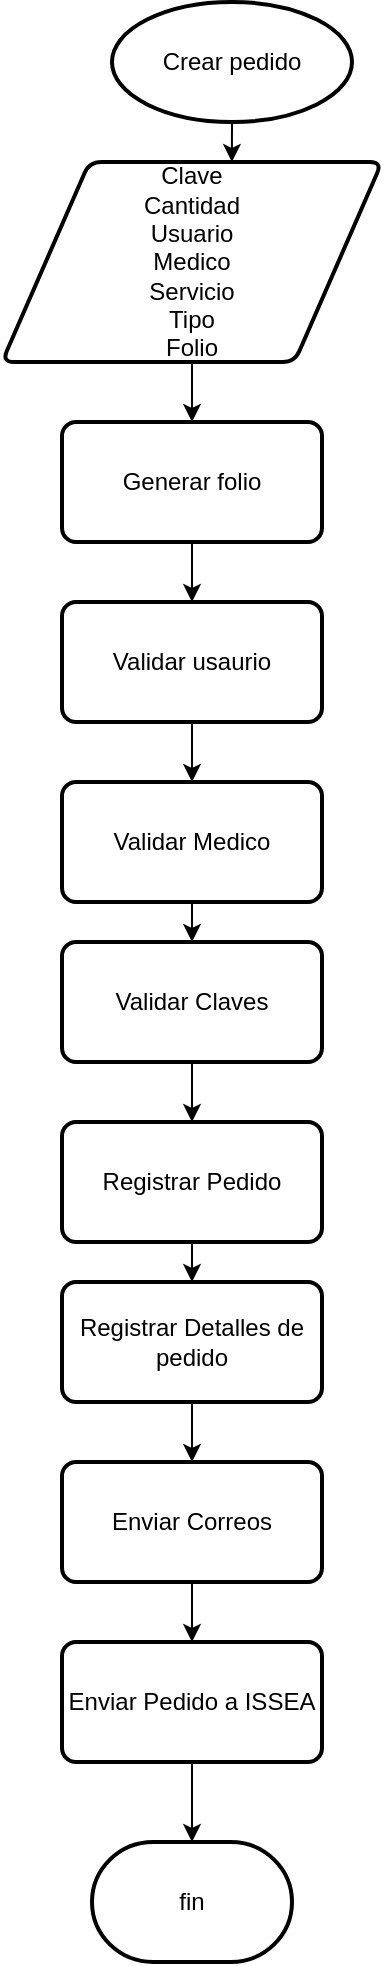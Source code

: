 <mxfile version="28.1.0">
  <diagram name="Página-1" id="6Ji3Ya0P_ZHnLbds0iXC">
    <mxGraphModel dx="1280" dy="528" grid="1" gridSize="10" guides="1" tooltips="1" connect="1" arrows="1" fold="1" page="1" pageScale="1" pageWidth="827" pageHeight="1169" math="0" shadow="0">
      <root>
        <mxCell id="0" />
        <mxCell id="1" parent="0" />
        <mxCell id="LkLkctP59NLOE8MsF7pP-1" value="Crear pedido" style="strokeWidth=2;html=1;shape=mxgraph.flowchart.start_2;whiteSpace=wrap;" vertex="1" parent="1">
          <mxGeometry x="100" y="40" width="120" height="60" as="geometry" />
        </mxCell>
        <mxCell id="LkLkctP59NLOE8MsF7pP-6" style="edgeStyle=orthogonalEdgeStyle;rounded=0;orthogonalLoop=1;jettySize=auto;html=1;exitX=0.5;exitY=1;exitDx=0;exitDy=0;" edge="1" parent="1" source="LkLkctP59NLOE8MsF7pP-2" target="LkLkctP59NLOE8MsF7pP-3">
          <mxGeometry relative="1" as="geometry" />
        </mxCell>
        <mxCell id="LkLkctP59NLOE8MsF7pP-2" value="Clave&lt;div&gt;&amp;nbsp;Cantidad&amp;nbsp;&lt;/div&gt;&lt;div&gt;Usuario&lt;/div&gt;&lt;div&gt;&amp;nbsp;Medico&amp;nbsp;&lt;/div&gt;&lt;div&gt;Servicio&lt;/div&gt;&lt;div&gt;Tipo&lt;/div&gt;&lt;div&gt;Folio&lt;/div&gt;" style="shape=parallelogram;html=1;strokeWidth=2;perimeter=parallelogramPerimeter;whiteSpace=wrap;rounded=1;arcSize=12;size=0.23;" vertex="1" parent="1">
          <mxGeometry x="45" y="120" width="190" height="100" as="geometry" />
        </mxCell>
        <mxCell id="LkLkctP59NLOE8MsF7pP-8" value="" style="edgeStyle=orthogonalEdgeStyle;rounded=0;orthogonalLoop=1;jettySize=auto;html=1;" edge="1" parent="1" source="LkLkctP59NLOE8MsF7pP-3" target="LkLkctP59NLOE8MsF7pP-7">
          <mxGeometry relative="1" as="geometry" />
        </mxCell>
        <mxCell id="LkLkctP59NLOE8MsF7pP-3" value="Generar folio" style="rounded=1;whiteSpace=wrap;html=1;absoluteArcSize=1;arcSize=14;strokeWidth=2;" vertex="1" parent="1">
          <mxGeometry x="75" y="250" width="130" height="60" as="geometry" />
        </mxCell>
        <mxCell id="LkLkctP59NLOE8MsF7pP-5" style="edgeStyle=orthogonalEdgeStyle;rounded=0;orthogonalLoop=1;jettySize=auto;html=1;exitX=0.5;exitY=1;exitDx=0;exitDy=0;exitPerimeter=0;entryX=0.605;entryY=0;entryDx=0;entryDy=0;entryPerimeter=0;" edge="1" parent="1" source="LkLkctP59NLOE8MsF7pP-1" target="LkLkctP59NLOE8MsF7pP-2">
          <mxGeometry relative="1" as="geometry" />
        </mxCell>
        <mxCell id="LkLkctP59NLOE8MsF7pP-11" value="" style="edgeStyle=orthogonalEdgeStyle;rounded=0;orthogonalLoop=1;jettySize=auto;html=1;" edge="1" parent="1" source="LkLkctP59NLOE8MsF7pP-7" target="LkLkctP59NLOE8MsF7pP-10">
          <mxGeometry relative="1" as="geometry" />
        </mxCell>
        <mxCell id="LkLkctP59NLOE8MsF7pP-7" value="Validar usaurio" style="rounded=1;whiteSpace=wrap;html=1;absoluteArcSize=1;arcSize=14;strokeWidth=2;" vertex="1" parent="1">
          <mxGeometry x="75" y="340" width="130" height="60" as="geometry" />
        </mxCell>
        <mxCell id="LkLkctP59NLOE8MsF7pP-16" value="" style="edgeStyle=orthogonalEdgeStyle;rounded=0;orthogonalLoop=1;jettySize=auto;html=1;" edge="1" parent="1" source="LkLkctP59NLOE8MsF7pP-10" target="LkLkctP59NLOE8MsF7pP-14">
          <mxGeometry relative="1" as="geometry" />
        </mxCell>
        <mxCell id="LkLkctP59NLOE8MsF7pP-10" value="Validar Medico" style="rounded=1;whiteSpace=wrap;html=1;absoluteArcSize=1;arcSize=14;strokeWidth=2;" vertex="1" parent="1">
          <mxGeometry x="75" y="430" width="130" height="60" as="geometry" />
        </mxCell>
        <mxCell id="LkLkctP59NLOE8MsF7pP-18" value="" style="edgeStyle=orthogonalEdgeStyle;rounded=0;orthogonalLoop=1;jettySize=auto;html=1;" edge="1" parent="1" source="LkLkctP59NLOE8MsF7pP-14" target="LkLkctP59NLOE8MsF7pP-17">
          <mxGeometry relative="1" as="geometry" />
        </mxCell>
        <mxCell id="LkLkctP59NLOE8MsF7pP-14" value="Validar Claves" style="rounded=1;whiteSpace=wrap;html=1;absoluteArcSize=1;arcSize=14;strokeWidth=2;" vertex="1" parent="1">
          <mxGeometry x="75" y="510" width="130" height="60" as="geometry" />
        </mxCell>
        <mxCell id="LkLkctP59NLOE8MsF7pP-20" value="" style="edgeStyle=orthogonalEdgeStyle;rounded=0;orthogonalLoop=1;jettySize=auto;html=1;" edge="1" parent="1" source="LkLkctP59NLOE8MsF7pP-17" target="LkLkctP59NLOE8MsF7pP-19">
          <mxGeometry relative="1" as="geometry" />
        </mxCell>
        <mxCell id="LkLkctP59NLOE8MsF7pP-17" value="Registrar Pedido" style="rounded=1;whiteSpace=wrap;html=1;absoluteArcSize=1;arcSize=14;strokeWidth=2;" vertex="1" parent="1">
          <mxGeometry x="75" y="600" width="130" height="60" as="geometry" />
        </mxCell>
        <mxCell id="LkLkctP59NLOE8MsF7pP-26" value="" style="edgeStyle=orthogonalEdgeStyle;rounded=0;orthogonalLoop=1;jettySize=auto;html=1;" edge="1" parent="1" source="LkLkctP59NLOE8MsF7pP-19" target="LkLkctP59NLOE8MsF7pP-25">
          <mxGeometry relative="1" as="geometry" />
        </mxCell>
        <mxCell id="LkLkctP59NLOE8MsF7pP-19" value="Registrar Detalles de pedido" style="rounded=1;whiteSpace=wrap;html=1;absoluteArcSize=1;arcSize=14;strokeWidth=2;" vertex="1" parent="1">
          <mxGeometry x="75" y="680" width="130" height="60" as="geometry" />
        </mxCell>
        <mxCell id="LkLkctP59NLOE8MsF7pP-28" value="" style="edgeStyle=orthogonalEdgeStyle;rounded=0;orthogonalLoop=1;jettySize=auto;html=1;" edge="1" parent="1" source="LkLkctP59NLOE8MsF7pP-25" target="LkLkctP59NLOE8MsF7pP-27">
          <mxGeometry relative="1" as="geometry" />
        </mxCell>
        <mxCell id="LkLkctP59NLOE8MsF7pP-25" value="Enviar Correos" style="rounded=1;whiteSpace=wrap;html=1;absoluteArcSize=1;arcSize=14;strokeWidth=2;" vertex="1" parent="1">
          <mxGeometry x="75" y="770" width="130" height="60" as="geometry" />
        </mxCell>
        <mxCell id="LkLkctP59NLOE8MsF7pP-30" value="" style="edgeStyle=orthogonalEdgeStyle;rounded=0;orthogonalLoop=1;jettySize=auto;html=1;" edge="1" parent="1" source="LkLkctP59NLOE8MsF7pP-27" target="LkLkctP59NLOE8MsF7pP-29">
          <mxGeometry relative="1" as="geometry" />
        </mxCell>
        <mxCell id="LkLkctP59NLOE8MsF7pP-27" value="Enviar Pedido a ISSEA" style="rounded=1;whiteSpace=wrap;html=1;absoluteArcSize=1;arcSize=14;strokeWidth=2;" vertex="1" parent="1">
          <mxGeometry x="75" y="860" width="130" height="60" as="geometry" />
        </mxCell>
        <mxCell id="LkLkctP59NLOE8MsF7pP-29" value="fin" style="strokeWidth=2;html=1;shape=mxgraph.flowchart.terminator;whiteSpace=wrap;" vertex="1" parent="1">
          <mxGeometry x="90" y="960" width="100" height="60" as="geometry" />
        </mxCell>
      </root>
    </mxGraphModel>
  </diagram>
</mxfile>
